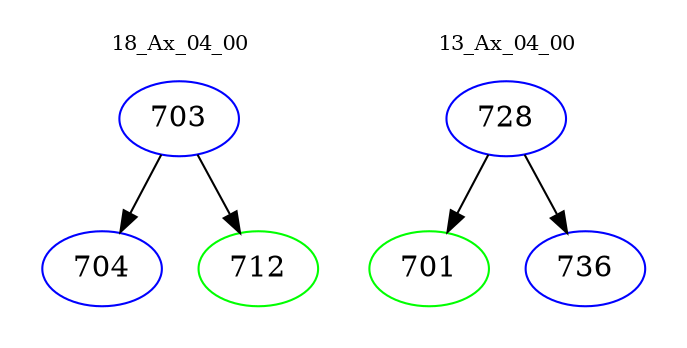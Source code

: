 digraph{
subgraph cluster_0 {
color = white
label = "18_Ax_04_00";
fontsize=10;
T0_703 [label="703", color="blue"]
T0_703 -> T0_704 [color="black"]
T0_704 [label="704", color="blue"]
T0_703 -> T0_712 [color="black"]
T0_712 [label="712", color="green"]
}
subgraph cluster_1 {
color = white
label = "13_Ax_04_00";
fontsize=10;
T1_728 [label="728", color="blue"]
T1_728 -> T1_701 [color="black"]
T1_701 [label="701", color="green"]
T1_728 -> T1_736 [color="black"]
T1_736 [label="736", color="blue"]
}
}
